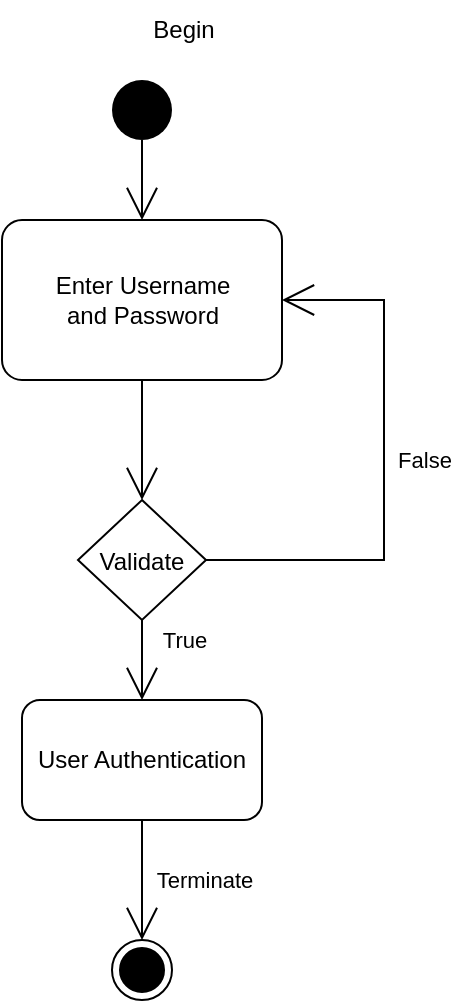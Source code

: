 <mxfile version="17.4.0" type="github">
  <diagram id="C5RBs43oDa-KdzZeNtuy" name="Page-1">
    <mxGraphModel dx="863" dy="759" grid="1" gridSize="10" guides="1" tooltips="1" connect="1" arrows="1" fold="1" page="1" pageScale="1" pageWidth="827" pageHeight="1169" math="0" shadow="0">
      <root>
        <mxCell id="WIyWlLk6GJQsqaUBKTNV-0" />
        <mxCell id="uOqwjrXB-CaHXfy_sAdY-13" parent="WIyWlLk6GJQsqaUBKTNV-0" />
        <mxCell id="uOqwjrXB-CaHXfy_sAdY-17" style="edgeStyle=none;curved=1;rounded=0;orthogonalLoop=1;jettySize=auto;html=1;exitX=0.5;exitY=1;exitDx=0;exitDy=0;endArrow=open;startSize=14;endSize=14;sourcePerimeterSpacing=8;targetPerimeterSpacing=8;" edge="1" parent="uOqwjrXB-CaHXfy_sAdY-13" source="uOqwjrXB-CaHXfy_sAdY-14">
          <mxGeometry relative="1" as="geometry">
            <mxPoint x="399" y="600" as="targetPoint" />
          </mxGeometry>
        </mxCell>
        <mxCell id="uOqwjrXB-CaHXfy_sAdY-14" value="Be" style="ellipse;fillColor=#000000;strokeColor=none;hachureGap=4;" vertex="1" parent="uOqwjrXB-CaHXfy_sAdY-13">
          <mxGeometry x="384" y="530" width="30" height="30" as="geometry" />
        </mxCell>
        <mxCell id="uOqwjrXB-CaHXfy_sAdY-15" value="Begin" style="text;strokeColor=none;fillColor=none;html=1;align=center;verticalAlign=middle;whiteSpace=wrap;rounded=0;hachureGap=4;" vertex="1" parent="uOqwjrXB-CaHXfy_sAdY-13">
          <mxGeometry x="390" y="490" width="60" height="30" as="geometry" />
        </mxCell>
        <mxCell id="uOqwjrXB-CaHXfy_sAdY-22" style="edgeStyle=none;curved=1;rounded=0;orthogonalLoop=1;jettySize=auto;html=1;exitX=0.5;exitY=1;exitDx=0;exitDy=0;endArrow=open;startSize=14;endSize=14;sourcePerimeterSpacing=8;targetPerimeterSpacing=8;entryX=0.5;entryY=0;entryDx=0;entryDy=0;" edge="1" parent="uOqwjrXB-CaHXfy_sAdY-13" source="uOqwjrXB-CaHXfy_sAdY-18">
          <mxGeometry relative="1" as="geometry">
            <mxPoint x="399" y="740" as="targetPoint" />
          </mxGeometry>
        </mxCell>
        <mxCell id="uOqwjrXB-CaHXfy_sAdY-18" value="Enter Username &lt;br&gt;and Password" style="html=1;dashed=0;rounded=1;absoluteArcSize=1;arcSize=20;verticalAlign=middle;align=center;hachureGap=4;" vertex="1" parent="uOqwjrXB-CaHXfy_sAdY-13">
          <mxGeometry x="329" y="600" width="140" height="80" as="geometry" />
        </mxCell>
        <mxCell id="uOqwjrXB-CaHXfy_sAdY-26" value="True" style="edgeStyle=none;curved=1;rounded=0;orthogonalLoop=1;jettySize=auto;html=1;exitX=0.5;exitY=1;exitDx=0;exitDy=0;entryX=0.5;entryY=0;entryDx=0;entryDy=0;endArrow=open;startSize=14;endSize=14;sourcePerimeterSpacing=8;targetPerimeterSpacing=8;" edge="1" parent="uOqwjrXB-CaHXfy_sAdY-13" source="uOqwjrXB-CaHXfy_sAdY-23" target="uOqwjrXB-CaHXfy_sAdY-24">
          <mxGeometry x="-0.5" y="21" relative="1" as="geometry">
            <mxPoint as="offset" />
          </mxGeometry>
        </mxCell>
        <mxCell id="uOqwjrXB-CaHXfy_sAdY-31" value="False" style="edgeStyle=elbowEdgeStyle;rounded=0;orthogonalLoop=1;jettySize=auto;html=1;exitX=1;exitY=0.5;exitDx=0;exitDy=0;endArrow=open;startSize=14;endSize=14;sourcePerimeterSpacing=8;targetPerimeterSpacing=8;entryX=1;entryY=0.5;entryDx=0;entryDy=0;" edge="1" parent="uOqwjrXB-CaHXfy_sAdY-13" source="uOqwjrXB-CaHXfy_sAdY-23" target="uOqwjrXB-CaHXfy_sAdY-18">
          <mxGeometry x="0.03" y="-20" relative="1" as="geometry">
            <mxPoint x="467.294" y="695.93" as="targetPoint" />
            <Array as="points">
              <mxPoint x="520" y="710" />
            </Array>
            <mxPoint as="offset" />
          </mxGeometry>
        </mxCell>
        <mxCell id="uOqwjrXB-CaHXfy_sAdY-23" value="Validate" style="rhombus;hachureGap=4;" vertex="1" parent="uOqwjrXB-CaHXfy_sAdY-13">
          <mxGeometry x="367" y="740" width="64" height="60" as="geometry" />
        </mxCell>
        <mxCell id="uOqwjrXB-CaHXfy_sAdY-33" value="Terminate" style="edgeStyle=elbowEdgeStyle;rounded=0;orthogonalLoop=1;jettySize=auto;html=1;exitX=0.5;exitY=1;exitDx=0;exitDy=0;endArrow=open;startSize=14;endSize=14;sourcePerimeterSpacing=8;targetPerimeterSpacing=8;entryX=0.5;entryY=0;entryDx=0;entryDy=0;" edge="1" parent="uOqwjrXB-CaHXfy_sAdY-13" source="uOqwjrXB-CaHXfy_sAdY-24" target="uOqwjrXB-CaHXfy_sAdY-34">
          <mxGeometry y="31" relative="1" as="geometry">
            <mxPoint x="399" y="922" as="targetPoint" />
            <mxPoint as="offset" />
          </mxGeometry>
        </mxCell>
        <mxCell id="uOqwjrXB-CaHXfy_sAdY-24" value="User Authentication" style="rounded=1;whiteSpace=wrap;html=1;hachureGap=4;" vertex="1" parent="uOqwjrXB-CaHXfy_sAdY-13">
          <mxGeometry x="339" y="840" width="120" height="60" as="geometry" />
        </mxCell>
        <mxCell id="uOqwjrXB-CaHXfy_sAdY-34" value="" style="ellipse;html=1;shape=endState;fillColor=#000000;strokeColor=#000000;hachureGap=4;" vertex="1" parent="uOqwjrXB-CaHXfy_sAdY-13">
          <mxGeometry x="384" y="960" width="30" height="30" as="geometry" />
        </mxCell>
      </root>
    </mxGraphModel>
  </diagram>
</mxfile>
